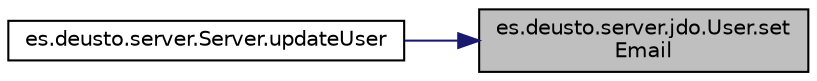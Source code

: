 digraph "es.deusto.server.jdo.User.setEmail"
{
 // LATEX_PDF_SIZE
  edge [fontname="Helvetica",fontsize="10",labelfontname="Helvetica",labelfontsize="10"];
  node [fontname="Helvetica",fontsize="10",shape=record];
  rankdir="RL";
  Node274 [label="es.deusto.server.jdo.User.set\lEmail",height=0.2,width=0.4,color="black", fillcolor="grey75", style="filled", fontcolor="black",tooltip=" "];
  Node274 -> Node275 [dir="back",color="midnightblue",fontsize="10",style="solid",fontname="Helvetica"];
  Node275 [label="es.deusto.server.Server.updateUser",height=0.2,width=0.4,color="black", fillcolor="white", style="filled",URL="$classes_1_1deusto_1_1server_1_1_server.html#af1348767a1db7469ebdb80cb869576c4",tooltip=" "];
}
